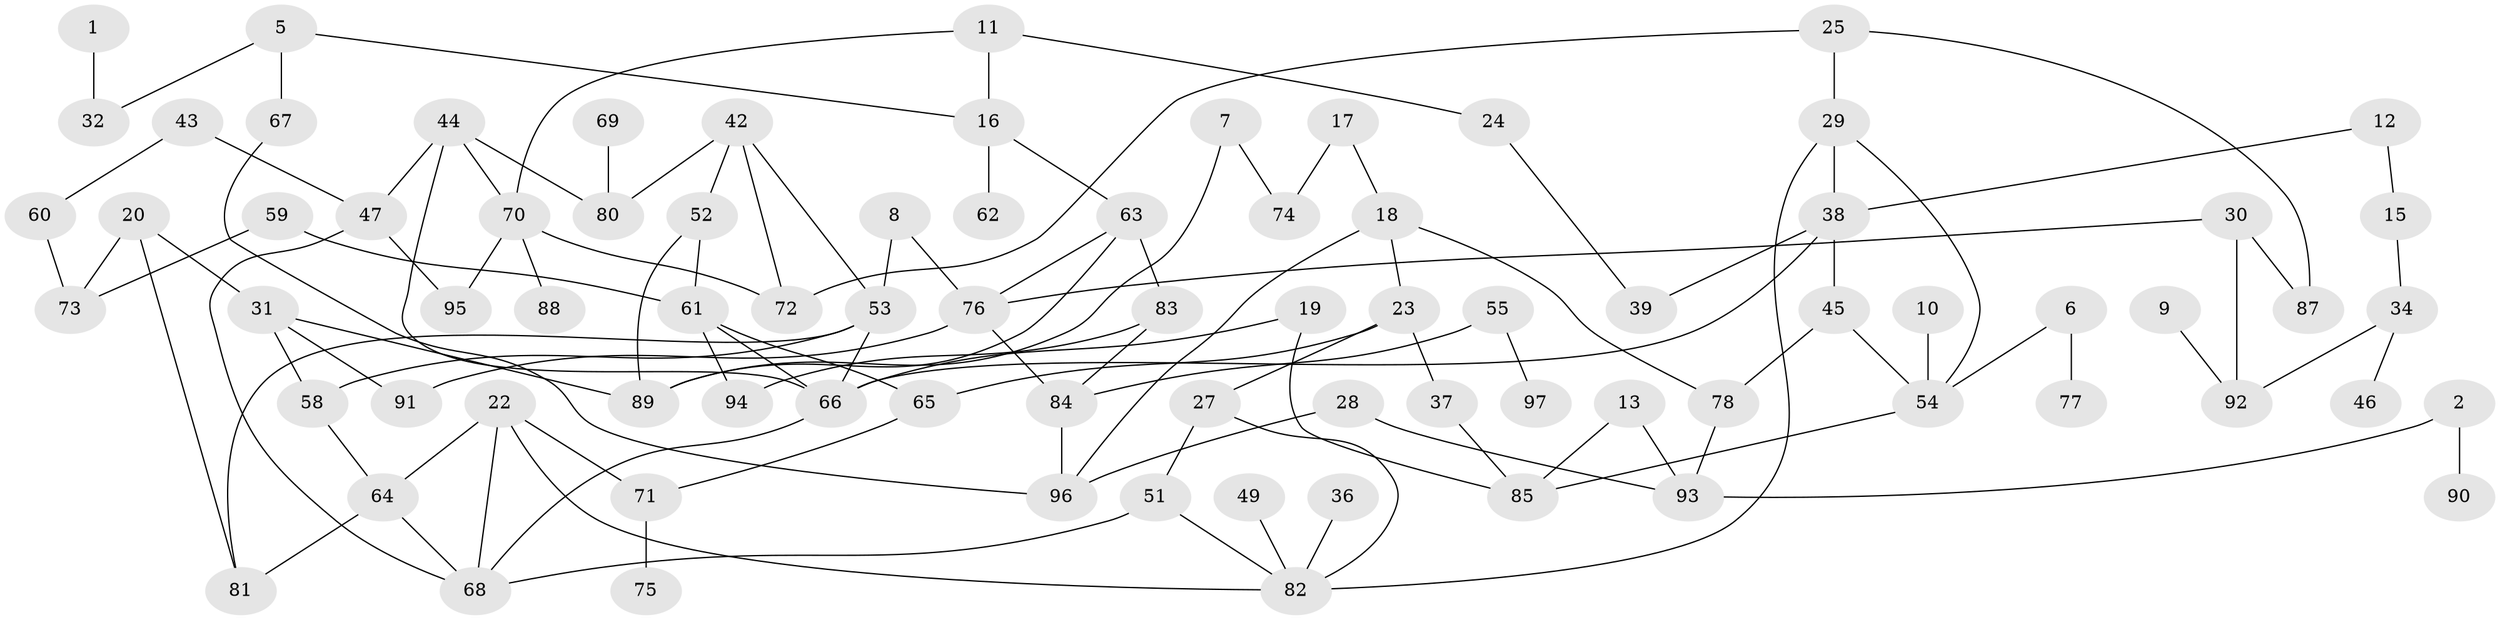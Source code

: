 // original degree distribution, {2: 0.28776978417266186, 1: 0.2302158273381295, 0: 0.09352517985611511, 3: 0.18705035971223022, 4: 0.11510791366906475, 5: 0.06474820143884892, 6: 0.014388489208633094, 7: 0.007194244604316547}
// Generated by graph-tools (version 1.1) at 2025/35/03/04/25 23:35:46]
// undirected, 82 vertices, 116 edges
graph export_dot {
  node [color=gray90,style=filled];
  1;
  2;
  5;
  6;
  7;
  8;
  9;
  10;
  11;
  12;
  13;
  15;
  16;
  17;
  18;
  19;
  20;
  22;
  23;
  24;
  25;
  27;
  28;
  29;
  30;
  31;
  32;
  34;
  36;
  37;
  38;
  39;
  42;
  43;
  44;
  45;
  46;
  47;
  49;
  51;
  52;
  53;
  54;
  55;
  58;
  59;
  60;
  61;
  62;
  63;
  64;
  65;
  66;
  67;
  68;
  69;
  70;
  71;
  72;
  73;
  74;
  75;
  76;
  77;
  78;
  80;
  81;
  82;
  83;
  84;
  85;
  87;
  88;
  89;
  90;
  91;
  92;
  93;
  94;
  95;
  96;
  97;
  1 -- 32 [weight=1.0];
  2 -- 90 [weight=1.0];
  2 -- 93 [weight=1.0];
  5 -- 16 [weight=1.0];
  5 -- 32 [weight=1.0];
  5 -- 67 [weight=1.0];
  6 -- 54 [weight=1.0];
  6 -- 77 [weight=1.0];
  7 -- 74 [weight=1.0];
  7 -- 89 [weight=1.0];
  8 -- 53 [weight=1.0];
  8 -- 76 [weight=1.0];
  9 -- 92 [weight=1.0];
  10 -- 54 [weight=1.0];
  11 -- 16 [weight=1.0];
  11 -- 24 [weight=1.0];
  11 -- 70 [weight=1.0];
  12 -- 15 [weight=1.0];
  12 -- 38 [weight=1.0];
  13 -- 85 [weight=1.0];
  13 -- 93 [weight=1.0];
  15 -- 34 [weight=1.0];
  16 -- 62 [weight=1.0];
  16 -- 63 [weight=1.0];
  17 -- 18 [weight=1.0];
  17 -- 74 [weight=1.0];
  18 -- 23 [weight=1.0];
  18 -- 78 [weight=1.0];
  18 -- 96 [weight=1.0];
  19 -- 66 [weight=1.0];
  19 -- 85 [weight=1.0];
  20 -- 31 [weight=1.0];
  20 -- 73 [weight=1.0];
  20 -- 81 [weight=1.0];
  22 -- 64 [weight=1.0];
  22 -- 68 [weight=1.0];
  22 -- 71 [weight=2.0];
  22 -- 82 [weight=1.0];
  23 -- 27 [weight=1.0];
  23 -- 37 [weight=1.0];
  23 -- 65 [weight=1.0];
  24 -- 39 [weight=1.0];
  25 -- 29 [weight=1.0];
  25 -- 72 [weight=1.0];
  25 -- 87 [weight=1.0];
  27 -- 51 [weight=1.0];
  27 -- 82 [weight=1.0];
  28 -- 93 [weight=1.0];
  28 -- 96 [weight=1.0];
  29 -- 38 [weight=1.0];
  29 -- 54 [weight=1.0];
  29 -- 82 [weight=1.0];
  30 -- 76 [weight=1.0];
  30 -- 87 [weight=1.0];
  30 -- 92 [weight=1.0];
  31 -- 58 [weight=1.0];
  31 -- 89 [weight=1.0];
  31 -- 91 [weight=1.0];
  34 -- 46 [weight=1.0];
  34 -- 92 [weight=1.0];
  36 -- 82 [weight=1.0];
  37 -- 85 [weight=1.0];
  38 -- 39 [weight=1.0];
  38 -- 45 [weight=1.0];
  38 -- 66 [weight=1.0];
  42 -- 52 [weight=1.0];
  42 -- 53 [weight=1.0];
  42 -- 72 [weight=1.0];
  42 -- 80 [weight=1.0];
  43 -- 47 [weight=1.0];
  43 -- 60 [weight=1.0];
  44 -- 47 [weight=1.0];
  44 -- 66 [weight=1.0];
  44 -- 70 [weight=1.0];
  44 -- 80 [weight=1.0];
  45 -- 54 [weight=1.0];
  45 -- 78 [weight=1.0];
  47 -- 68 [weight=1.0];
  47 -- 95 [weight=1.0];
  49 -- 82 [weight=1.0];
  51 -- 68 [weight=1.0];
  51 -- 82 [weight=1.0];
  52 -- 61 [weight=1.0];
  52 -- 89 [weight=1.0];
  53 -- 58 [weight=1.0];
  53 -- 66 [weight=1.0];
  53 -- 81 [weight=1.0];
  54 -- 85 [weight=1.0];
  55 -- 84 [weight=1.0];
  55 -- 97 [weight=1.0];
  58 -- 64 [weight=1.0];
  59 -- 61 [weight=1.0];
  59 -- 73 [weight=1.0];
  60 -- 73 [weight=1.0];
  61 -- 65 [weight=1.0];
  61 -- 66 [weight=1.0];
  61 -- 94 [weight=1.0];
  63 -- 76 [weight=1.0];
  63 -- 83 [weight=1.0];
  63 -- 89 [weight=1.0];
  64 -- 68 [weight=1.0];
  64 -- 81 [weight=1.0];
  65 -- 71 [weight=1.0];
  66 -- 68 [weight=1.0];
  67 -- 96 [weight=1.0];
  69 -- 80 [weight=1.0];
  70 -- 72 [weight=1.0];
  70 -- 88 [weight=1.0];
  70 -- 95 [weight=1.0];
  71 -- 75 [weight=1.0];
  76 -- 84 [weight=1.0];
  76 -- 91 [weight=1.0];
  78 -- 93 [weight=1.0];
  83 -- 84 [weight=1.0];
  83 -- 94 [weight=1.0];
  84 -- 96 [weight=1.0];
}
